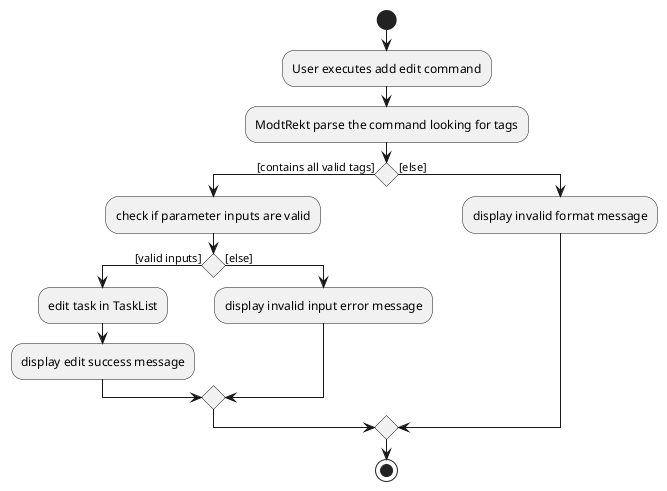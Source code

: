 @startuml
start
:User executes add edit command;
:ModtRekt parse the command looking for tags;

'Since the beta syntax does not support placing the condition outside the
'diamond we place it as the true branch instead.

if () then ([contains all valid tags])
    :check if parameter inputs are valid;
    if () then ([valid inputs])
        :edit task in TaskList;
        :display edit success message;
    else ([else])
        :display invalid input error message;
    endif
else ([else])
    :display invalid format message;
endif
stop
@enduml
